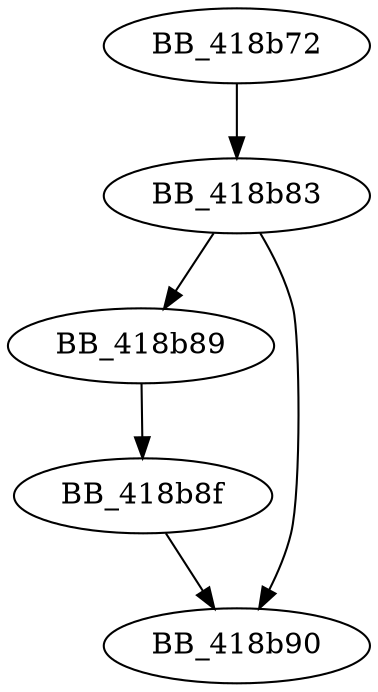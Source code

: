 DiGraph sub_418B72{
BB_418b72->BB_418b83
BB_418b83->BB_418b89
BB_418b83->BB_418b90
BB_418b89->BB_418b8f
BB_418b8f->BB_418b90
}
